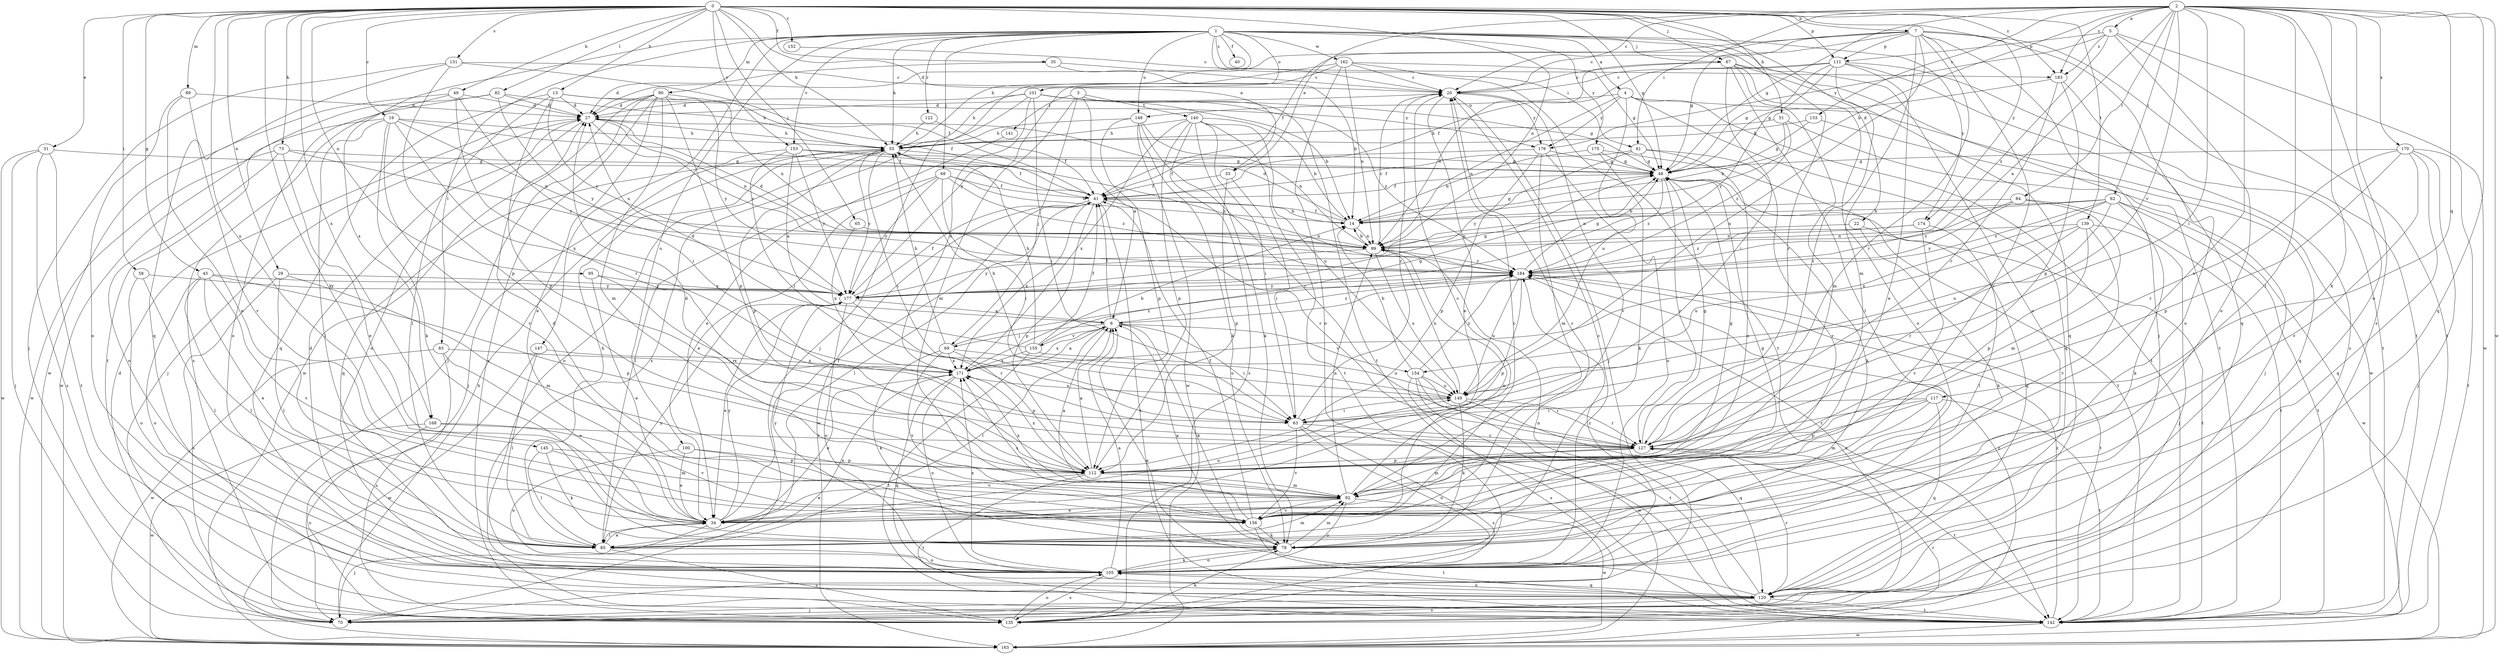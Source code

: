 strict digraph  {
0;
1;
2;
3;
4;
5;
6;
7;
13;
14;
19;
20;
22;
27;
29;
31;
33;
34;
35;
40;
41;
45;
48;
49;
51;
55;
58;
61;
62;
63;
65;
67;
68;
69;
70;
73;
78;
82;
83;
84;
85;
89;
90;
92;
95;
99;
100;
101;
105;
111;
112;
117;
120;
122;
127;
131;
133;
135;
139;
140;
141;
142;
145;
147;
148;
149;
152;
153;
154;
155;
156;
162;
163;
168;
170;
171;
174;
175;
176;
177;
183;
184;
0 -> 7  [label=b];
0 -> 13  [label=b];
0 -> 19  [label=c];
0 -> 22  [label=d];
0 -> 29  [label=e];
0 -> 31  [label=e];
0 -> 33  [label=e];
0 -> 35  [label=f];
0 -> 45  [label=g];
0 -> 48  [label=g];
0 -> 49  [label=h];
0 -> 51  [label=h];
0 -> 55  [label=h];
0 -> 58  [label=i];
0 -> 65  [label=j];
0 -> 67  [label=j];
0 -> 73  [label=k];
0 -> 78  [label=k];
0 -> 82  [label=l];
0 -> 89  [label=m];
0 -> 95  [label=n];
0 -> 99  [label=n];
0 -> 111  [label=p];
0 -> 131  [label=s];
0 -> 139  [label=t];
0 -> 145  [label=u];
0 -> 152  [label=v];
0 -> 153  [label=v];
0 -> 168  [label=x];
0 -> 174  [label=y];
0 -> 183  [label=z];
1 -> 4  [label=a];
1 -> 27  [label=d];
1 -> 40  [label=f];
1 -> 55  [label=h];
1 -> 61  [label=i];
1 -> 67  [label=j];
1 -> 68  [label=j];
1 -> 83  [label=l];
1 -> 90  [label=m];
1 -> 100  [label=o];
1 -> 101  [label=o];
1 -> 105  [label=o];
1 -> 122  [label=r];
1 -> 127  [label=r];
1 -> 147  [label=u];
1 -> 148  [label=u];
1 -> 153  [label=v];
1 -> 162  [label=w];
1 -> 168  [label=x];
1 -> 174  [label=y];
1 -> 175  [label=y];
1 -> 183  [label=z];
2 -> 5  [label=a];
2 -> 6  [label=a];
2 -> 14  [label=b];
2 -> 20  [label=c];
2 -> 33  [label=e];
2 -> 34  [label=e];
2 -> 48  [label=g];
2 -> 61  [label=i];
2 -> 62  [label=i];
2 -> 63  [label=i];
2 -> 78  [label=k];
2 -> 84  [label=l];
2 -> 85  [label=l];
2 -> 105  [label=o];
2 -> 117  [label=q];
2 -> 120  [label=q];
2 -> 133  [label=s];
2 -> 135  [label=s];
2 -> 154  [label=v];
2 -> 163  [label=w];
2 -> 170  [label=x];
2 -> 183  [label=z];
3 -> 6  [label=a];
3 -> 69  [label=j];
3 -> 92  [label=m];
3 -> 140  [label=t];
3 -> 141  [label=t];
3 -> 142  [label=t];
4 -> 99  [label=n];
4 -> 120  [label=q];
4 -> 142  [label=t];
4 -> 148  [label=u];
4 -> 149  [label=u];
4 -> 163  [label=w];
4 -> 176  [label=y];
5 -> 105  [label=o];
5 -> 111  [label=p];
5 -> 142  [label=t];
5 -> 163  [label=w];
5 -> 176  [label=y];
5 -> 183  [label=z];
5 -> 184  [label=z];
6 -> 41  [label=f];
6 -> 63  [label=i];
6 -> 69  [label=j];
6 -> 78  [label=k];
6 -> 85  [label=l];
6 -> 154  [label=v];
6 -> 155  [label=v];
6 -> 171  [label=x];
6 -> 184  [label=z];
7 -> 20  [label=c];
7 -> 41  [label=f];
7 -> 48  [label=g];
7 -> 55  [label=h];
7 -> 70  [label=j];
7 -> 92  [label=m];
7 -> 111  [label=p];
7 -> 120  [label=q];
7 -> 127  [label=r];
7 -> 142  [label=t];
7 -> 149  [label=u];
7 -> 156  [label=v];
13 -> 27  [label=d];
13 -> 85  [label=l];
13 -> 99  [label=n];
13 -> 112  [label=p];
13 -> 120  [label=q];
13 -> 176  [label=y];
13 -> 184  [label=z];
14 -> 27  [label=d];
14 -> 41  [label=f];
14 -> 48  [label=g];
14 -> 99  [label=n];
19 -> 41  [label=f];
19 -> 55  [label=h];
19 -> 78  [label=k];
19 -> 85  [label=l];
19 -> 99  [label=n];
19 -> 156  [label=v];
19 -> 163  [label=w];
19 -> 171  [label=x];
20 -> 27  [label=d];
20 -> 34  [label=e];
20 -> 70  [label=j];
20 -> 156  [label=v];
20 -> 176  [label=y];
22 -> 78  [label=k];
22 -> 99  [label=n];
22 -> 142  [label=t];
27 -> 55  [label=h];
27 -> 70  [label=j];
27 -> 99  [label=n];
27 -> 105  [label=o];
27 -> 184  [label=z];
29 -> 85  [label=l];
29 -> 92  [label=m];
29 -> 135  [label=s];
29 -> 177  [label=y];
31 -> 48  [label=g];
31 -> 70  [label=j];
31 -> 135  [label=s];
31 -> 142  [label=t];
31 -> 163  [label=w];
33 -> 41  [label=f];
33 -> 63  [label=i];
33 -> 112  [label=p];
34 -> 41  [label=f];
34 -> 48  [label=g];
34 -> 70  [label=j];
34 -> 85  [label=l];
34 -> 149  [label=u];
34 -> 177  [label=y];
35 -> 14  [label=b];
35 -> 20  [label=c];
35 -> 27  [label=d];
41 -> 14  [label=b];
41 -> 85  [label=l];
41 -> 112  [label=p];
41 -> 127  [label=r];
41 -> 142  [label=t];
41 -> 163  [label=w];
41 -> 171  [label=x];
45 -> 34  [label=e];
45 -> 85  [label=l];
45 -> 105  [label=o];
45 -> 112  [label=p];
45 -> 156  [label=v];
45 -> 177  [label=y];
48 -> 41  [label=f];
48 -> 78  [label=k];
48 -> 120  [label=q];
48 -> 127  [label=r];
48 -> 184  [label=z];
49 -> 27  [label=d];
49 -> 63  [label=i];
49 -> 127  [label=r];
49 -> 135  [label=s];
49 -> 163  [label=w];
51 -> 14  [label=b];
51 -> 55  [label=h];
51 -> 70  [label=j];
51 -> 184  [label=z];
55 -> 48  [label=g];
55 -> 63  [label=i];
55 -> 70  [label=j];
55 -> 105  [label=o];
55 -> 112  [label=p];
55 -> 177  [label=y];
58 -> 85  [label=l];
58 -> 105  [label=o];
58 -> 177  [label=y];
61 -> 34  [label=e];
61 -> 41  [label=f];
61 -> 48  [label=g];
61 -> 156  [label=v];
61 -> 177  [label=y];
62 -> 14  [label=b];
62 -> 78  [label=k];
62 -> 99  [label=n];
62 -> 142  [label=t];
62 -> 149  [label=u];
62 -> 163  [label=w];
62 -> 171  [label=x];
62 -> 184  [label=z];
63 -> 20  [label=c];
63 -> 105  [label=o];
63 -> 127  [label=r];
63 -> 135  [label=s];
63 -> 156  [label=v];
65 -> 99  [label=n];
65 -> 171  [label=x];
67 -> 20  [label=c];
67 -> 63  [label=i];
67 -> 85  [label=l];
67 -> 92  [label=m];
67 -> 99  [label=n];
67 -> 105  [label=o];
67 -> 120  [label=q];
67 -> 142  [label=t];
68 -> 14  [label=b];
68 -> 34  [label=e];
68 -> 41  [label=f];
68 -> 63  [label=i];
68 -> 85  [label=l];
68 -> 177  [label=y];
68 -> 184  [label=z];
69 -> 55  [label=h];
69 -> 78  [label=k];
69 -> 112  [label=p];
69 -> 149  [label=u];
69 -> 156  [label=v];
69 -> 171  [label=x];
69 -> 184  [label=z];
70 -> 27  [label=d];
70 -> 55  [label=h];
70 -> 184  [label=z];
73 -> 34  [label=e];
73 -> 48  [label=g];
73 -> 105  [label=o];
73 -> 163  [label=w];
73 -> 184  [label=z];
78 -> 6  [label=a];
78 -> 20  [label=c];
78 -> 92  [label=m];
78 -> 105  [label=o];
78 -> 177  [label=y];
82 -> 27  [label=d];
82 -> 55  [label=h];
82 -> 105  [label=o];
82 -> 142  [label=t];
82 -> 177  [label=y];
83 -> 34  [label=e];
83 -> 135  [label=s];
83 -> 163  [label=w];
83 -> 171  [label=x];
84 -> 14  [label=b];
84 -> 92  [label=m];
84 -> 142  [label=t];
84 -> 177  [label=y];
84 -> 184  [label=z];
85 -> 20  [label=c];
85 -> 34  [label=e];
85 -> 55  [label=h];
85 -> 92  [label=m];
85 -> 105  [label=o];
85 -> 135  [label=s];
85 -> 171  [label=x];
85 -> 177  [label=y];
89 -> 27  [label=d];
89 -> 34  [label=e];
89 -> 105  [label=o];
89 -> 156  [label=v];
90 -> 27  [label=d];
90 -> 34  [label=e];
90 -> 41  [label=f];
90 -> 70  [label=j];
90 -> 92  [label=m];
90 -> 112  [label=p];
90 -> 135  [label=s];
90 -> 163  [label=w];
90 -> 177  [label=y];
92 -> 6  [label=a];
92 -> 20  [label=c];
92 -> 34  [label=e];
92 -> 99  [label=n];
92 -> 105  [label=o];
92 -> 156  [label=v];
92 -> 163  [label=w];
92 -> 171  [label=x];
95 -> 34  [label=e];
95 -> 127  [label=r];
95 -> 177  [label=y];
99 -> 14  [label=b];
99 -> 20  [label=c];
99 -> 27  [label=d];
99 -> 149  [label=u];
99 -> 177  [label=y];
99 -> 184  [label=z];
100 -> 34  [label=e];
100 -> 105  [label=o];
100 -> 112  [label=p];
100 -> 156  [label=v];
101 -> 14  [label=b];
101 -> 27  [label=d];
101 -> 48  [label=g];
101 -> 55  [label=h];
101 -> 63  [label=i];
101 -> 135  [label=s];
101 -> 171  [label=x];
101 -> 184  [label=z];
105 -> 6  [label=a];
105 -> 20  [label=c];
105 -> 27  [label=d];
105 -> 78  [label=k];
105 -> 120  [label=q];
105 -> 135  [label=s];
105 -> 171  [label=x];
105 -> 184  [label=z];
111 -> 20  [label=c];
111 -> 34  [label=e];
111 -> 41  [label=f];
111 -> 48  [label=g];
111 -> 127  [label=r];
111 -> 135  [label=s];
111 -> 142  [label=t];
111 -> 177  [label=y];
112 -> 6  [label=a];
112 -> 27  [label=d];
112 -> 34  [label=e];
112 -> 48  [label=g];
112 -> 92  [label=m];
112 -> 142  [label=t];
112 -> 171  [label=x];
117 -> 63  [label=i];
117 -> 92  [label=m];
117 -> 112  [label=p];
117 -> 120  [label=q];
117 -> 127  [label=r];
117 -> 142  [label=t];
120 -> 6  [label=a];
120 -> 70  [label=j];
120 -> 99  [label=n];
120 -> 105  [label=o];
120 -> 127  [label=r];
120 -> 135  [label=s];
120 -> 142  [label=t];
122 -> 41  [label=f];
122 -> 55  [label=h];
127 -> 48  [label=g];
127 -> 92  [label=m];
127 -> 112  [label=p];
127 -> 142  [label=t];
131 -> 20  [label=c];
131 -> 41  [label=f];
131 -> 70  [label=j];
131 -> 112  [label=p];
131 -> 120  [label=q];
133 -> 48  [label=g];
133 -> 55  [label=h];
133 -> 120  [label=q];
135 -> 78  [label=k];
135 -> 105  [label=o];
135 -> 184  [label=z];
139 -> 70  [label=j];
139 -> 99  [label=n];
139 -> 112  [label=p];
139 -> 127  [label=r];
139 -> 149  [label=u];
139 -> 156  [label=v];
140 -> 14  [label=b];
140 -> 55  [label=h];
140 -> 63  [label=i];
140 -> 78  [label=k];
140 -> 112  [label=p];
140 -> 135  [label=s];
140 -> 142  [label=t];
140 -> 149  [label=u];
140 -> 171  [label=x];
141 -> 34  [label=e];
142 -> 163  [label=w];
142 -> 184  [label=z];
145 -> 78  [label=k];
145 -> 85  [label=l];
145 -> 92  [label=m];
145 -> 112  [label=p];
147 -> 85  [label=l];
147 -> 163  [label=w];
147 -> 171  [label=x];
148 -> 55  [label=h];
148 -> 78  [label=k];
148 -> 99  [label=n];
148 -> 112  [label=p];
148 -> 127  [label=r];
148 -> 163  [label=w];
149 -> 55  [label=h];
149 -> 63  [label=i];
149 -> 78  [label=k];
149 -> 99  [label=n];
149 -> 120  [label=q];
149 -> 127  [label=r];
152 -> 20  [label=c];
153 -> 6  [label=a];
153 -> 41  [label=f];
153 -> 48  [label=g];
153 -> 63  [label=i];
153 -> 120  [label=q];
153 -> 177  [label=y];
154 -> 14  [label=b];
154 -> 127  [label=r];
154 -> 135  [label=s];
154 -> 142  [label=t];
154 -> 149  [label=u];
154 -> 163  [label=w];
154 -> 184  [label=z];
155 -> 27  [label=d];
155 -> 41  [label=f];
155 -> 48  [label=g];
155 -> 55  [label=h];
155 -> 142  [label=t];
155 -> 149  [label=u];
155 -> 171  [label=x];
156 -> 27  [label=d];
156 -> 41  [label=f];
156 -> 78  [label=k];
156 -> 99  [label=n];
156 -> 142  [label=t];
156 -> 171  [label=x];
162 -> 20  [label=c];
162 -> 48  [label=g];
162 -> 70  [label=j];
162 -> 99  [label=n];
162 -> 105  [label=o];
162 -> 142  [label=t];
162 -> 177  [label=y];
163 -> 127  [label=r];
168 -> 127  [label=r];
168 -> 135  [label=s];
168 -> 156  [label=v];
168 -> 163  [label=w];
170 -> 48  [label=g];
170 -> 70  [label=j];
170 -> 112  [label=p];
170 -> 120  [label=q];
170 -> 127  [label=r];
170 -> 142  [label=t];
170 -> 156  [label=v];
171 -> 6  [label=a];
171 -> 14  [label=b];
171 -> 34  [label=e];
171 -> 105  [label=o];
171 -> 120  [label=q];
171 -> 149  [label=u];
174 -> 85  [label=l];
174 -> 99  [label=n];
174 -> 156  [label=v];
174 -> 184  [label=z];
175 -> 14  [label=b];
175 -> 48  [label=g];
175 -> 78  [label=k];
175 -> 142  [label=t];
176 -> 41  [label=f];
176 -> 48  [label=g];
176 -> 92  [label=m];
176 -> 105  [label=o];
176 -> 112  [label=p];
177 -> 6  [label=a];
177 -> 34  [label=e];
177 -> 41  [label=f];
177 -> 48  [label=g];
177 -> 105  [label=o];
177 -> 127  [label=r];
183 -> 48  [label=g];
183 -> 105  [label=o];
183 -> 112  [label=p];
183 -> 127  [label=r];
184 -> 48  [label=g];
184 -> 55  [label=h];
184 -> 112  [label=p];
184 -> 142  [label=t];
184 -> 149  [label=u];
184 -> 177  [label=y];
}
